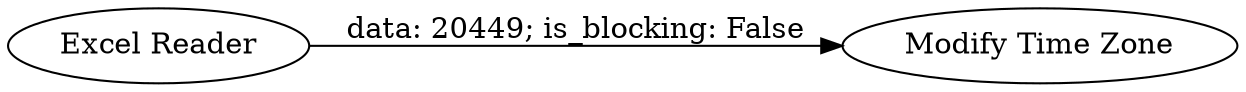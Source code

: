 digraph {
	"2979801240270284222_5" [label="Modify Time Zone"]
	"2979801240270284222_3" [label="Excel Reader"]
	"2979801240270284222_3" -> "2979801240270284222_5" [label="data: 20449; is_blocking: False"]
	rankdir=LR
}
